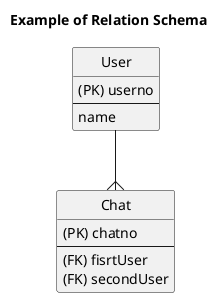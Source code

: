 @startuml

title Example of Relation Schema

hide circle

entity "User" as t01 {
    (PK) userno
    --
    name
}

entity "Chat" as t02 {
    (PK) chatno
    --
    (FK) fisrtUser
    (FK) secondUser
}

t01 --{ t02

@enduml
